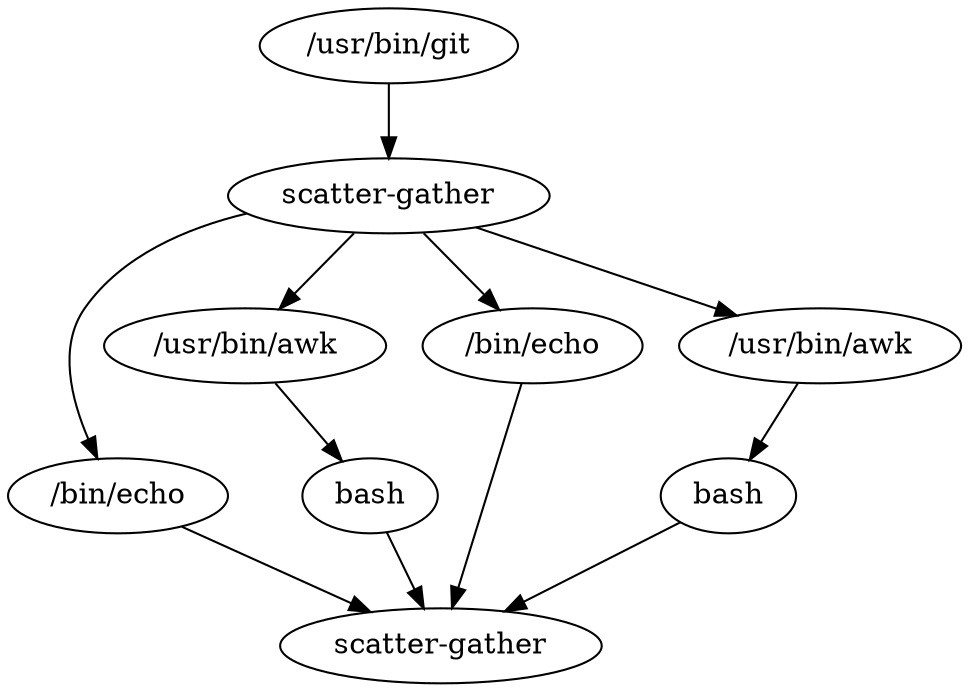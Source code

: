 digraph {
	n0 [label="/usr/bin/git"];
	n0 -> n1;
	n1 [label="scatter-gather"];
	n1 -> n2;
	n1 -> n4;
	n1 -> n6;
	n1 -> n7;
	n2 [label="/bin/echo"];
	n2 -> n3;
	n3 [label="scatter-gather"];
	n4 [label="/usr/bin/awk"];
	n4 -> n5;
	n5 [label="bash"];
	n5 -> n3;
	n6 [label="/bin/echo"];
	n6 -> n3;
	n7 [label="/usr/bin/awk"];
	n7 -> n8;
	n8 [label="bash"];
	n8 -> n3;
}